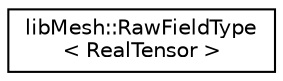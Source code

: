 digraph "Graphical Class Hierarchy"
{
  edge [fontname="Helvetica",fontsize="10",labelfontname="Helvetica",labelfontsize="10"];
  node [fontname="Helvetica",fontsize="10",shape=record];
  rankdir="LR";
  Node1 [label="libMesh::RawFieldType\l\< RealTensor \>",height=0.2,width=0.4,color="black", fillcolor="white", style="filled",URL="$structlibMesh_1_1RawFieldType_3_01RealTensor_01_4.html"];
}
